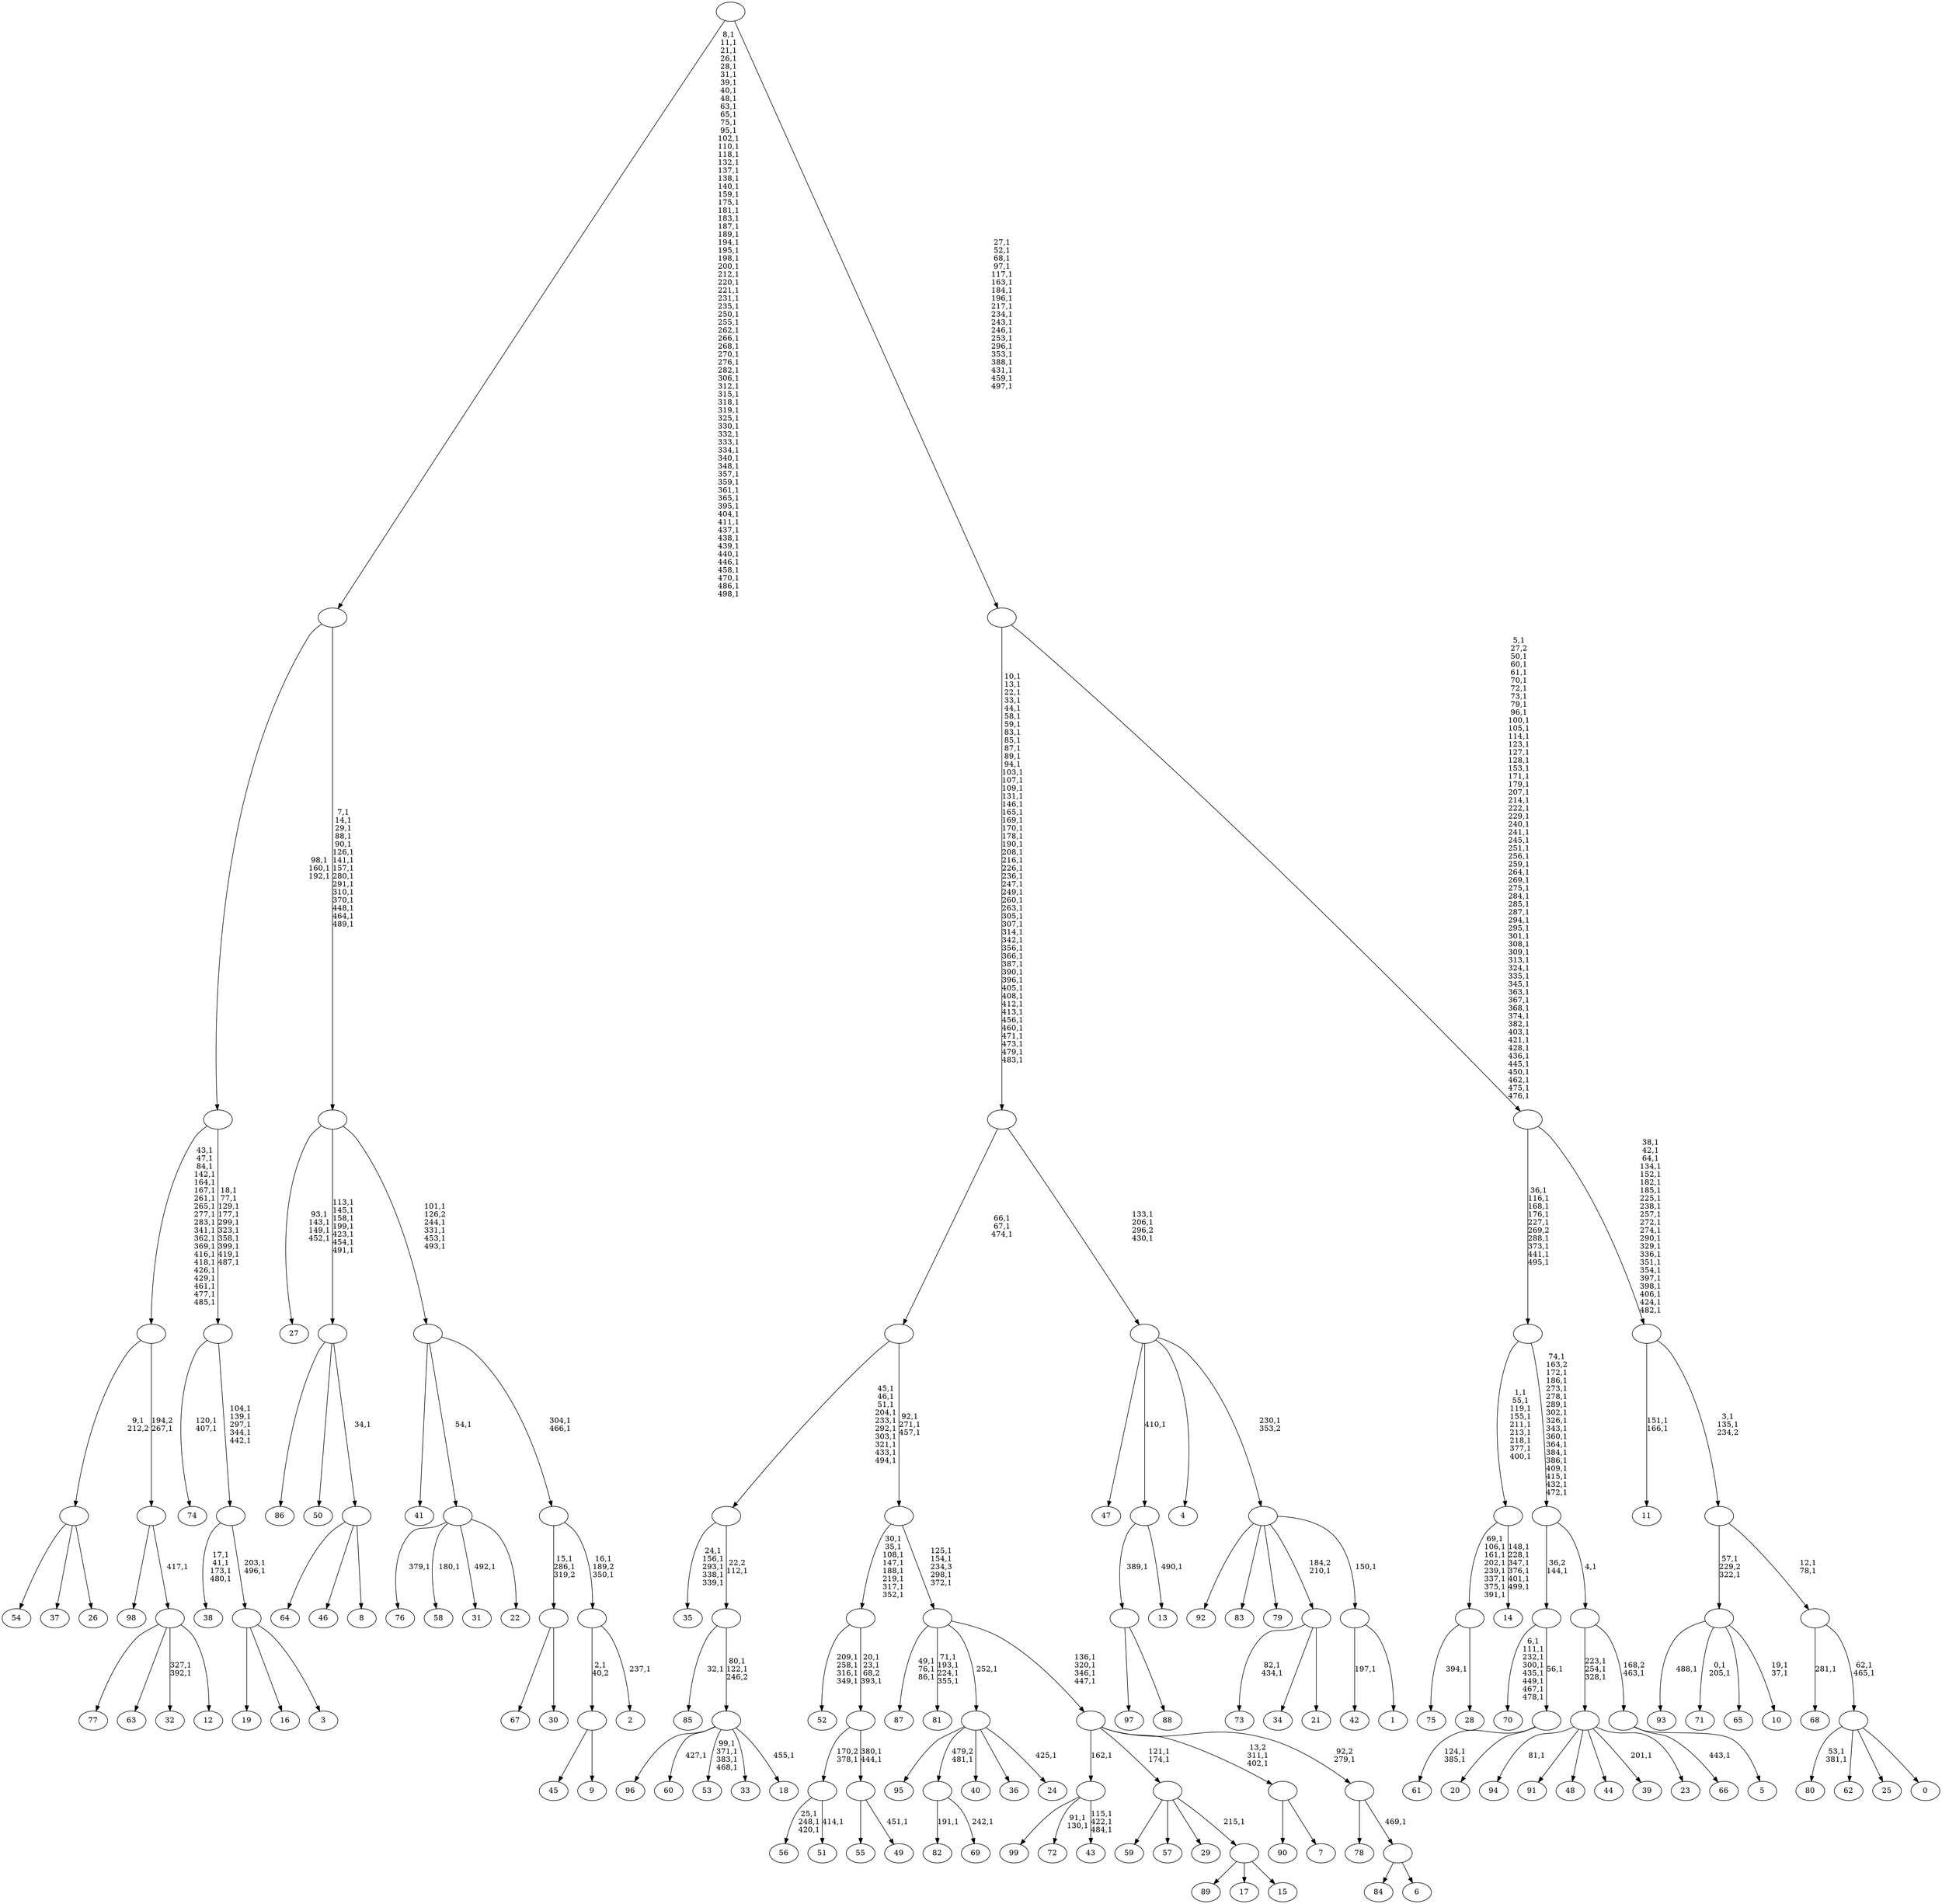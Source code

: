 digraph T {
	600 [label="99"]
	599 [label="98"]
	598 [label="97"]
	597 [label="96"]
	596 [label="95"]
	595 [label="94"]
	593 [label="93"]
	591 [label="92"]
	590 [label="91"]
	589 [label="90"]
	588 [label="89"]
	587 [label="88"]
	586 [label=""]
	585 [label="87"]
	581 [label="86"]
	580 [label="85"]
	578 [label="84"]
	577 [label="83"]
	576 [label="82"]
	574 [label="81"]
	569 [label="80"]
	566 [label="79"]
	565 [label="78"]
	564 [label="77"]
	563 [label="76"]
	561 [label="75"]
	559 [label="74"]
	556 [label="73"]
	553 [label="72"]
	550 [label="71"]
	547 [label="70"]
	538 [label="69"]
	536 [label=""]
	535 [label="68"]
	533 [label="67"]
	532 [label="66"]
	530 [label="65"]
	529 [label="64"]
	528 [label="63"]
	527 [label="62"]
	526 [label="61"]
	523 [label="60"]
	521 [label="59"]
	520 [label="58"]
	518 [label="57"]
	517 [label="56"]
	513 [label="55"]
	512 [label="54"]
	511 [label="53"]
	506 [label="52"]
	501 [label="51"]
	499 [label=""]
	498 [label="50"]
	497 [label="49"]
	495 [label=""]
	493 [label=""]
	490 [label=""]
	482 [label="48"]
	481 [label="47"]
	480 [label="46"]
	479 [label="45"]
	478 [label="44"]
	477 [label="43"]
	473 [label=""]
	472 [label="42"]
	470 [label="41"]
	469 [label="40"]
	468 [label="39"]
	466 [label="38"]
	461 [label="37"]
	460 [label="36"]
	459 [label="35"]
	453 [label="34"]
	452 [label="33"]
	451 [label="32"]
	448 [label="31"]
	446 [label="30"]
	445 [label=""]
	443 [label="29"]
	442 [label="28"]
	441 [label=""]
	433 [label="27"]
	428 [label="26"]
	427 [label=""]
	426 [label="25"]
	425 [label="24"]
	423 [label=""]
	422 [label="23"]
	421 [label=""]
	418 [label="22"]
	417 [label=""]
	416 [label="21"]
	415 [label=""]
	414 [label="20"]
	413 [label=""]
	412 [label=""]
	411 [label="19"]
	410 [label="18"]
	408 [label=""]
	406 [label=""]
	405 [label=""]
	395 [label="17"]
	394 [label="16"]
	393 [label="15"]
	392 [label=""]
	391 [label=""]
	389 [label="14"]
	382 [label=""]
	373 [label="13"]
	371 [label=""]
	370 [label="12"]
	369 [label=""]
	368 [label=""]
	367 [label=""]
	347 [label="11"]
	344 [label="10"]
	341 [label=""]
	339 [label="9"]
	338 [label=""]
	337 [label="8"]
	336 [label=""]
	335 [label=""]
	328 [label="7"]
	327 [label=""]
	325 [label="6"]
	324 [label=""]
	323 [label=""]
	322 [label=""]
	318 [label=""]
	314 [label=""]
	311 [label=""]
	308 [label="5"]
	307 [label=""]
	306 [label=""]
	305 [label=""]
	288 [label=""]
	279 [label="4"]
	278 [label="3"]
	277 [label=""]
	275 [label=""]
	270 [label=""]
	260 [label=""]
	257 [label="2"]
	255 [label=""]
	253 [label=""]
	251 [label=""]
	246 [label=""]
	231 [label=""]
	160 [label="1"]
	159 [label=""]
	158 [label=""]
	157 [label=""]
	154 [label=""]
	105 [label="0"]
	104 [label=""]
	102 [label=""]
	100 [label=""]
	98 [label=""]
	76 [label=""]
	19 [label=""]
	0 [label=""]
	586 -> 598 [label=""]
	586 -> 587 [label=""]
	536 -> 538 [label="242,1"]
	536 -> 576 [label="191,1"]
	499 -> 501 [label="414,1"]
	499 -> 517 [label="25,1\n248,1\n420,1"]
	495 -> 497 [label="451,1"]
	495 -> 513 [label=""]
	493 -> 495 [label="380,1\n444,1"]
	493 -> 499 [label="170,2\n378,1"]
	490 -> 493 [label="20,1\n23,1\n68,2\n393,1"]
	490 -> 506 [label="209,1\n258,1\n316,1\n349,1"]
	473 -> 477 [label="115,1\n422,1\n484,1"]
	473 -> 553 [label="91,1\n130,1"]
	473 -> 600 [label=""]
	445 -> 533 [label=""]
	445 -> 446 [label=""]
	441 -> 561 [label="394,1"]
	441 -> 442 [label=""]
	427 -> 512 [label=""]
	427 -> 461 [label=""]
	427 -> 428 [label=""]
	423 -> 425 [label="425,1"]
	423 -> 596 [label=""]
	423 -> 536 [label="479,2\n481,1"]
	423 -> 469 [label=""]
	423 -> 460 [label=""]
	421 -> 468 [label="201,1"]
	421 -> 595 [label="81,1"]
	421 -> 590 [label=""]
	421 -> 482 [label=""]
	421 -> 478 [label=""]
	421 -> 422 [label=""]
	417 -> 448 [label="492,1"]
	417 -> 520 [label="180,1"]
	417 -> 563 [label="379,1"]
	417 -> 418 [label=""]
	415 -> 556 [label="82,1\n434,1"]
	415 -> 453 [label=""]
	415 -> 416 [label=""]
	413 -> 526 [label="124,1\n385,1"]
	413 -> 414 [label=""]
	412 -> 547 [label="6,1\n111,1\n232,1\n300,1\n435,1\n449,1\n467,1\n478,1"]
	412 -> 413 [label="56,1"]
	408 -> 410 [label="455,1"]
	408 -> 511 [label="99,1\n371,1\n383,1\n468,1"]
	408 -> 523 [label="427,1"]
	408 -> 597 [label=""]
	408 -> 452 [label=""]
	406 -> 408 [label="80,1\n122,1\n246,2"]
	406 -> 580 [label="32,1"]
	405 -> 459 [label="24,1\n156,1\n293,1\n338,1\n339,1"]
	405 -> 406 [label="22,2\n112,1"]
	392 -> 588 [label=""]
	392 -> 395 [label=""]
	392 -> 393 [label=""]
	391 -> 521 [label=""]
	391 -> 518 [label=""]
	391 -> 443 [label=""]
	391 -> 392 [label="215,1"]
	382 -> 389 [label="148,1\n228,1\n347,1\n376,1\n401,1\n499,1"]
	382 -> 441 [label="69,1\n106,1\n161,1\n202,1\n239,1\n337,1\n375,1\n391,1"]
	371 -> 373 [label="490,1"]
	371 -> 586 [label="389,1"]
	369 -> 451 [label="327,1\n392,1"]
	369 -> 564 [label=""]
	369 -> 528 [label=""]
	369 -> 370 [label=""]
	368 -> 599 [label=""]
	368 -> 369 [label="417,1"]
	367 -> 427 [label="9,1\n212,2"]
	367 -> 368 [label="194,2\n267,1"]
	341 -> 344 [label="19,1\n37,1"]
	341 -> 550 [label="0,1\n205,1"]
	341 -> 593 [label="488,1"]
	341 -> 530 [label=""]
	338 -> 479 [label=""]
	338 -> 339 [label=""]
	336 -> 529 [label=""]
	336 -> 480 [label=""]
	336 -> 337 [label=""]
	335 -> 581 [label=""]
	335 -> 498 [label=""]
	335 -> 336 [label="34,1"]
	327 -> 589 [label=""]
	327 -> 328 [label=""]
	324 -> 578 [label=""]
	324 -> 325 [label=""]
	323 -> 565 [label=""]
	323 -> 324 [label="469,1"]
	322 -> 327 [label="13,2\n311,1\n402,1"]
	322 -> 391 [label="121,1\n174,1"]
	322 -> 473 [label="162,1"]
	322 -> 323 [label="92,2\n279,1"]
	318 -> 322 [label="136,1\n320,1\n346,1\n447,1"]
	318 -> 574 [label="71,1\n193,1\n224,1\n355,1"]
	318 -> 585 [label="49,1\n76,1\n86,1"]
	318 -> 423 [label="252,1"]
	314 -> 318 [label="125,1\n154,1\n234,3\n298,1\n372,1"]
	314 -> 490 [label="30,1\n35,1\n108,1\n147,1\n188,1\n219,1\n317,1\n352,1"]
	311 -> 314 [label="92,1\n271,1\n457,1"]
	311 -> 405 [label="45,1\n46,1\n51,1\n204,1\n233,1\n292,1\n303,1\n321,1\n433,1\n494,1"]
	307 -> 532 [label="443,1"]
	307 -> 308 [label=""]
	306 -> 421 [label="223,1\n254,1\n328,1"]
	306 -> 307 [label="168,2\n463,1"]
	305 -> 412 [label="36,2\n144,1"]
	305 -> 306 [label="4,1"]
	288 -> 305 [label="74,1\n163,2\n172,1\n186,1\n273,1\n278,1\n289,1\n302,1\n326,1\n343,1\n360,1\n364,1\n384,1\n386,1\n409,1\n415,1\n432,1\n472,1"]
	288 -> 382 [label="1,1\n55,1\n119,1\n155,1\n211,1\n213,1\n218,1\n377,1\n400,1"]
	277 -> 411 [label=""]
	277 -> 394 [label=""]
	277 -> 278 [label=""]
	275 -> 277 [label="203,1\n496,1"]
	275 -> 466 [label="17,1\n41,1\n173,1\n480,1"]
	270 -> 275 [label="104,1\n139,1\n297,1\n344,1\n442,1"]
	270 -> 559 [label="120,1\n407,1"]
	260 -> 270 [label="18,1\n77,1\n129,1\n177,1\n299,1\n323,1\n358,1\n399,1\n419,1\n487,1"]
	260 -> 367 [label="43,1\n47,1\n84,1\n142,1\n164,1\n167,1\n261,1\n265,1\n277,1\n283,1\n341,1\n362,1\n369,1\n416,1\n418,1\n426,1\n429,1\n461,1\n477,1\n485,1"]
	255 -> 257 [label="237,1"]
	255 -> 338 [label="2,1\n40,2"]
	253 -> 255 [label="16,1\n189,2\n350,1"]
	253 -> 445 [label="15,1\n286,1\n319,2"]
	251 -> 253 [label="304,1\n466,1"]
	251 -> 470 [label=""]
	251 -> 417 [label="54,1"]
	246 -> 251 [label="101,1\n126,2\n244,1\n331,1\n453,1\n493,1"]
	246 -> 335 [label="113,1\n145,1\n158,1\n199,1\n423,1\n454,1\n491,1"]
	246 -> 433 [label="93,1\n143,1\n149,1\n452,1"]
	231 -> 246 [label="7,1\n14,1\n29,1\n88,1\n90,1\n126,1\n141,1\n157,1\n280,1\n291,1\n310,1\n370,1\n448,1\n464,1\n489,1"]
	231 -> 260 [label="98,1\n160,1\n192,1"]
	159 -> 472 [label="197,1"]
	159 -> 160 [label=""]
	158 -> 591 [label=""]
	158 -> 577 [label=""]
	158 -> 566 [label=""]
	158 -> 415 [label="184,2\n210,1"]
	158 -> 159 [label="150,1"]
	157 -> 481 [label=""]
	157 -> 371 [label="410,1"]
	157 -> 279 [label=""]
	157 -> 158 [label="230,1\n353,2"]
	154 -> 157 [label="133,1\n206,1\n296,2\n430,1"]
	154 -> 311 [label="66,1\n67,1\n474,1"]
	104 -> 569 [label="53,1\n381,1"]
	104 -> 527 [label=""]
	104 -> 426 [label=""]
	104 -> 105 [label=""]
	102 -> 104 [label="62,1\n465,1"]
	102 -> 535 [label="281,1"]
	100 -> 102 [label="12,1\n78,1"]
	100 -> 341 [label="57,1\n229,2\n322,1"]
	98 -> 100 [label="3,1\n135,1\n234,2"]
	98 -> 347 [label="151,1\n166,1"]
	76 -> 98 [label="38,1\n42,1\n64,1\n134,1\n152,1\n182,1\n185,1\n225,1\n238,1\n257,1\n272,1\n274,1\n290,1\n329,1\n336,1\n351,1\n354,1\n397,1\n398,1\n406,1\n424,1\n482,1"]
	76 -> 288 [label="36,1\n116,1\n168,1\n176,1\n227,1\n269,2\n288,1\n373,1\n441,1\n495,1"]
	19 -> 76 [label="5,1\n27,2\n50,1\n60,1\n61,1\n70,1\n72,1\n73,1\n79,1\n96,1\n100,1\n105,1\n114,1\n123,1\n127,1\n128,1\n153,1\n171,1\n179,1\n207,1\n214,1\n222,1\n229,1\n240,1\n241,1\n245,1\n251,1\n256,1\n259,1\n264,1\n269,1\n275,1\n284,1\n285,1\n287,1\n294,1\n295,1\n301,1\n308,1\n309,1\n313,1\n324,1\n335,1\n345,1\n363,1\n367,1\n368,1\n374,1\n382,1\n403,1\n421,1\n428,1\n436,1\n445,1\n450,1\n462,1\n475,1\n476,1"]
	19 -> 154 [label="10,1\n13,1\n22,1\n33,1\n44,1\n58,1\n59,1\n83,1\n85,1\n87,1\n89,1\n94,1\n103,1\n107,1\n109,1\n131,1\n146,1\n165,1\n169,1\n170,1\n178,1\n190,1\n208,1\n216,1\n226,1\n236,1\n247,1\n249,1\n260,1\n263,1\n305,1\n307,1\n314,1\n342,1\n356,1\n366,1\n387,1\n390,1\n396,1\n405,1\n408,1\n412,1\n413,1\n456,1\n460,1\n471,1\n473,1\n479,1\n483,1"]
	0 -> 19 [label="27,1\n52,1\n68,1\n97,1\n117,1\n163,1\n184,1\n196,1\n217,1\n234,1\n243,1\n246,1\n253,1\n296,1\n353,1\n388,1\n431,1\n459,1\n497,1"]
	0 -> 231 [label="8,1\n11,1\n21,1\n26,1\n28,1\n31,1\n39,1\n40,1\n48,1\n63,1\n65,1\n75,1\n95,1\n102,1\n110,1\n118,1\n132,1\n137,1\n138,1\n140,1\n159,1\n175,1\n181,1\n183,1\n187,1\n189,1\n194,1\n195,1\n198,1\n200,1\n212,1\n220,1\n221,1\n231,1\n235,1\n250,1\n255,1\n262,1\n266,1\n268,1\n270,1\n276,1\n282,1\n306,1\n312,1\n315,1\n318,1\n319,1\n325,1\n330,1\n332,1\n333,1\n334,1\n340,1\n348,1\n357,1\n359,1\n361,1\n365,1\n395,1\n404,1\n411,1\n437,1\n438,1\n439,1\n440,1\n446,1\n458,1\n470,1\n486,1\n498,1"]
}
